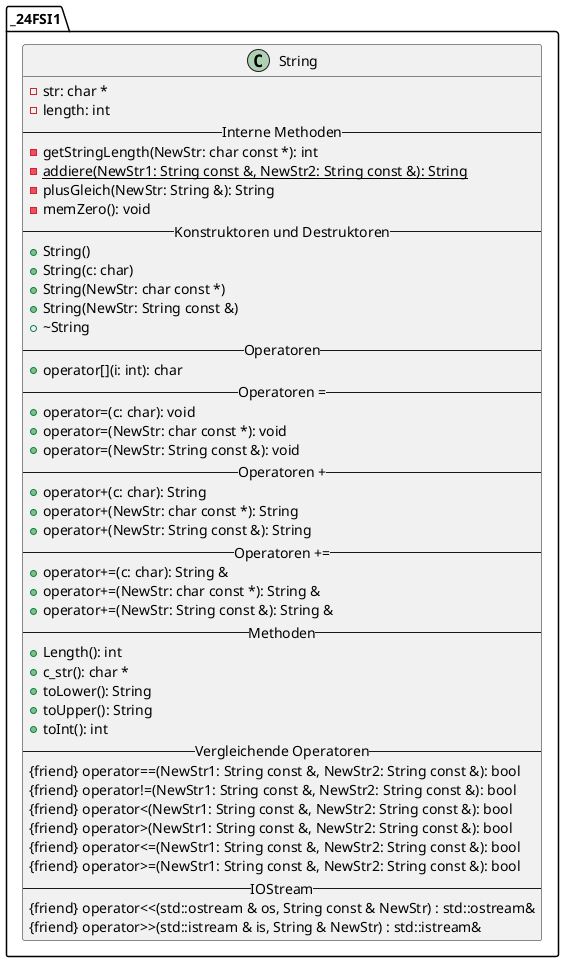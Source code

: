 @startuml
'https://plantuml.com/class-diagram
set namespaceSeparator ::
class _24FSI1::String {
-str: char *
-length: int
-- Interne Methoden --
-getStringLength(NewStr: char const *): int
-{static}addiere(NewStr1: String const &, NewStr2: String const &): String
-plusGleich(NewStr: String &): String
-memZero(): void
-- Konstruktoren und Destruktoren --
+String()
+String(c: char)
+String(NewStr: char const *)
+String(NewStr: String const &)
+~String
-- Operatoren --
+operator[](i: int): char
-- Operatoren = --
+operator=(c: char): void
+operator=(NewStr: char const *): void
+operator=(NewStr: String const &): void
-- Operatoren + --
+operator+(c: char): String
+operator+(NewStr: char const *): String
+operator+(NewStr: String const &): String
-- Operatoren += --
+operator+=(c: char): String &
+operator+=(NewStr: char const *): String &
+operator+=(NewStr: String const &): String &
-- Methoden --
+Length(): int
+c_str(): char *
+toLower(): String
+toUpper(): String
+toInt(): int
-- Vergleichende Operatoren --
{friend} operator==(NewStr1: String const &, NewStr2: String const &): bool
{friend} operator!=(NewStr1: String const &, NewStr2: String const &): bool
{friend} operator<(NewStr1: String const &, NewStr2: String const &): bool
{friend} operator>(NewStr1: String const &, NewStr2: String const &): bool
{friend} operator<=(NewStr1: String const &, NewStr2: String const &): bool
{friend} operator>=(NewStr1: String const &, NewStr2: String const &): bool
-- IOStream --
{friend} operator<<(std::ostream & os, String const & NewStr) : std::ostream&
{friend} operator>>(std::istream & is, String & NewStr) : std::istream&
}
}
@enduml